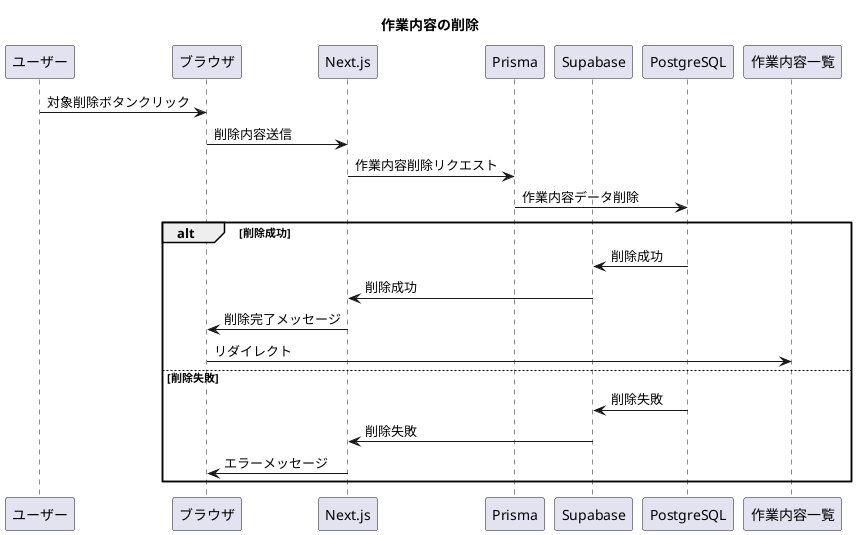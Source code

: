 @startuml funcCategoryDelete
title "作業内容の削除"
participant ユーザー
participant ブラウザ
participant Next.js
participant Prisma
participant Supabase
participant PostgreSQL
participant 作業内容一覧

ユーザー -> ブラウザ: 対象削除ボタンクリック
ブラウザ -> Next.js: 削除内容送信
Next.js -> Prisma: 作業内容削除リクエスト
Prisma -> PostgreSQL: 作業内容データ削除
alt 削除成功
PostgreSQL -> Supabase: 削除成功
  Supabase -> Next.js: 削除成功
  Next.js -> ブラウザ: 削除完了メッセージ
ブラウザ -> 作業内容一覧: リダイレクト
else 削除失敗
  PostgreSQL -> Supabase: 削除失敗
  Supabase -> Next.js: 削除失敗
  Next.js -> ブラウザ: エラーメッセージ
end
@enduml